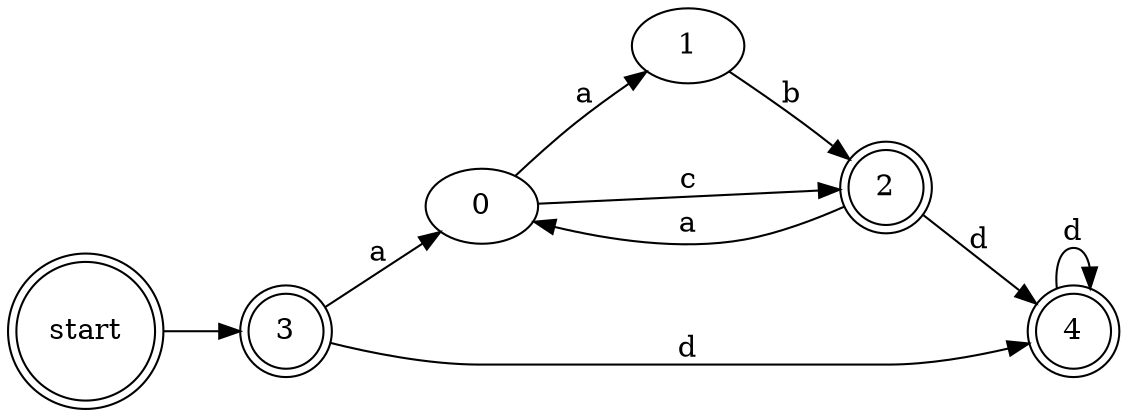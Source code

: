 digraph {
    rankdir=LR;
    0 [ label = "0" ]
    1 [ label = "1" ]
    2 [ shape=doublecircle, label = "2" ]
    3 [ shape=doublecircle, label = "3" ]
    4 [ shape=doublecircle, label = "4" ]
    5 [ shape=doublecircle, label = "start" ]
    0 -> 1 [ label = "a" ]
    0 -> 2 [ label = "c" ]
    1 -> 2 [ label = "b" ]
    2 -> 0 [ label = "a" ]
    2 -> 4 [ label = "d" ]
    3 -> 0 [ label = "a" ]
    3 -> 4 [ label = "d" ]
    4 -> 4 [ label = "d" ]
    5 -> 3 [ label = "" ]
}

